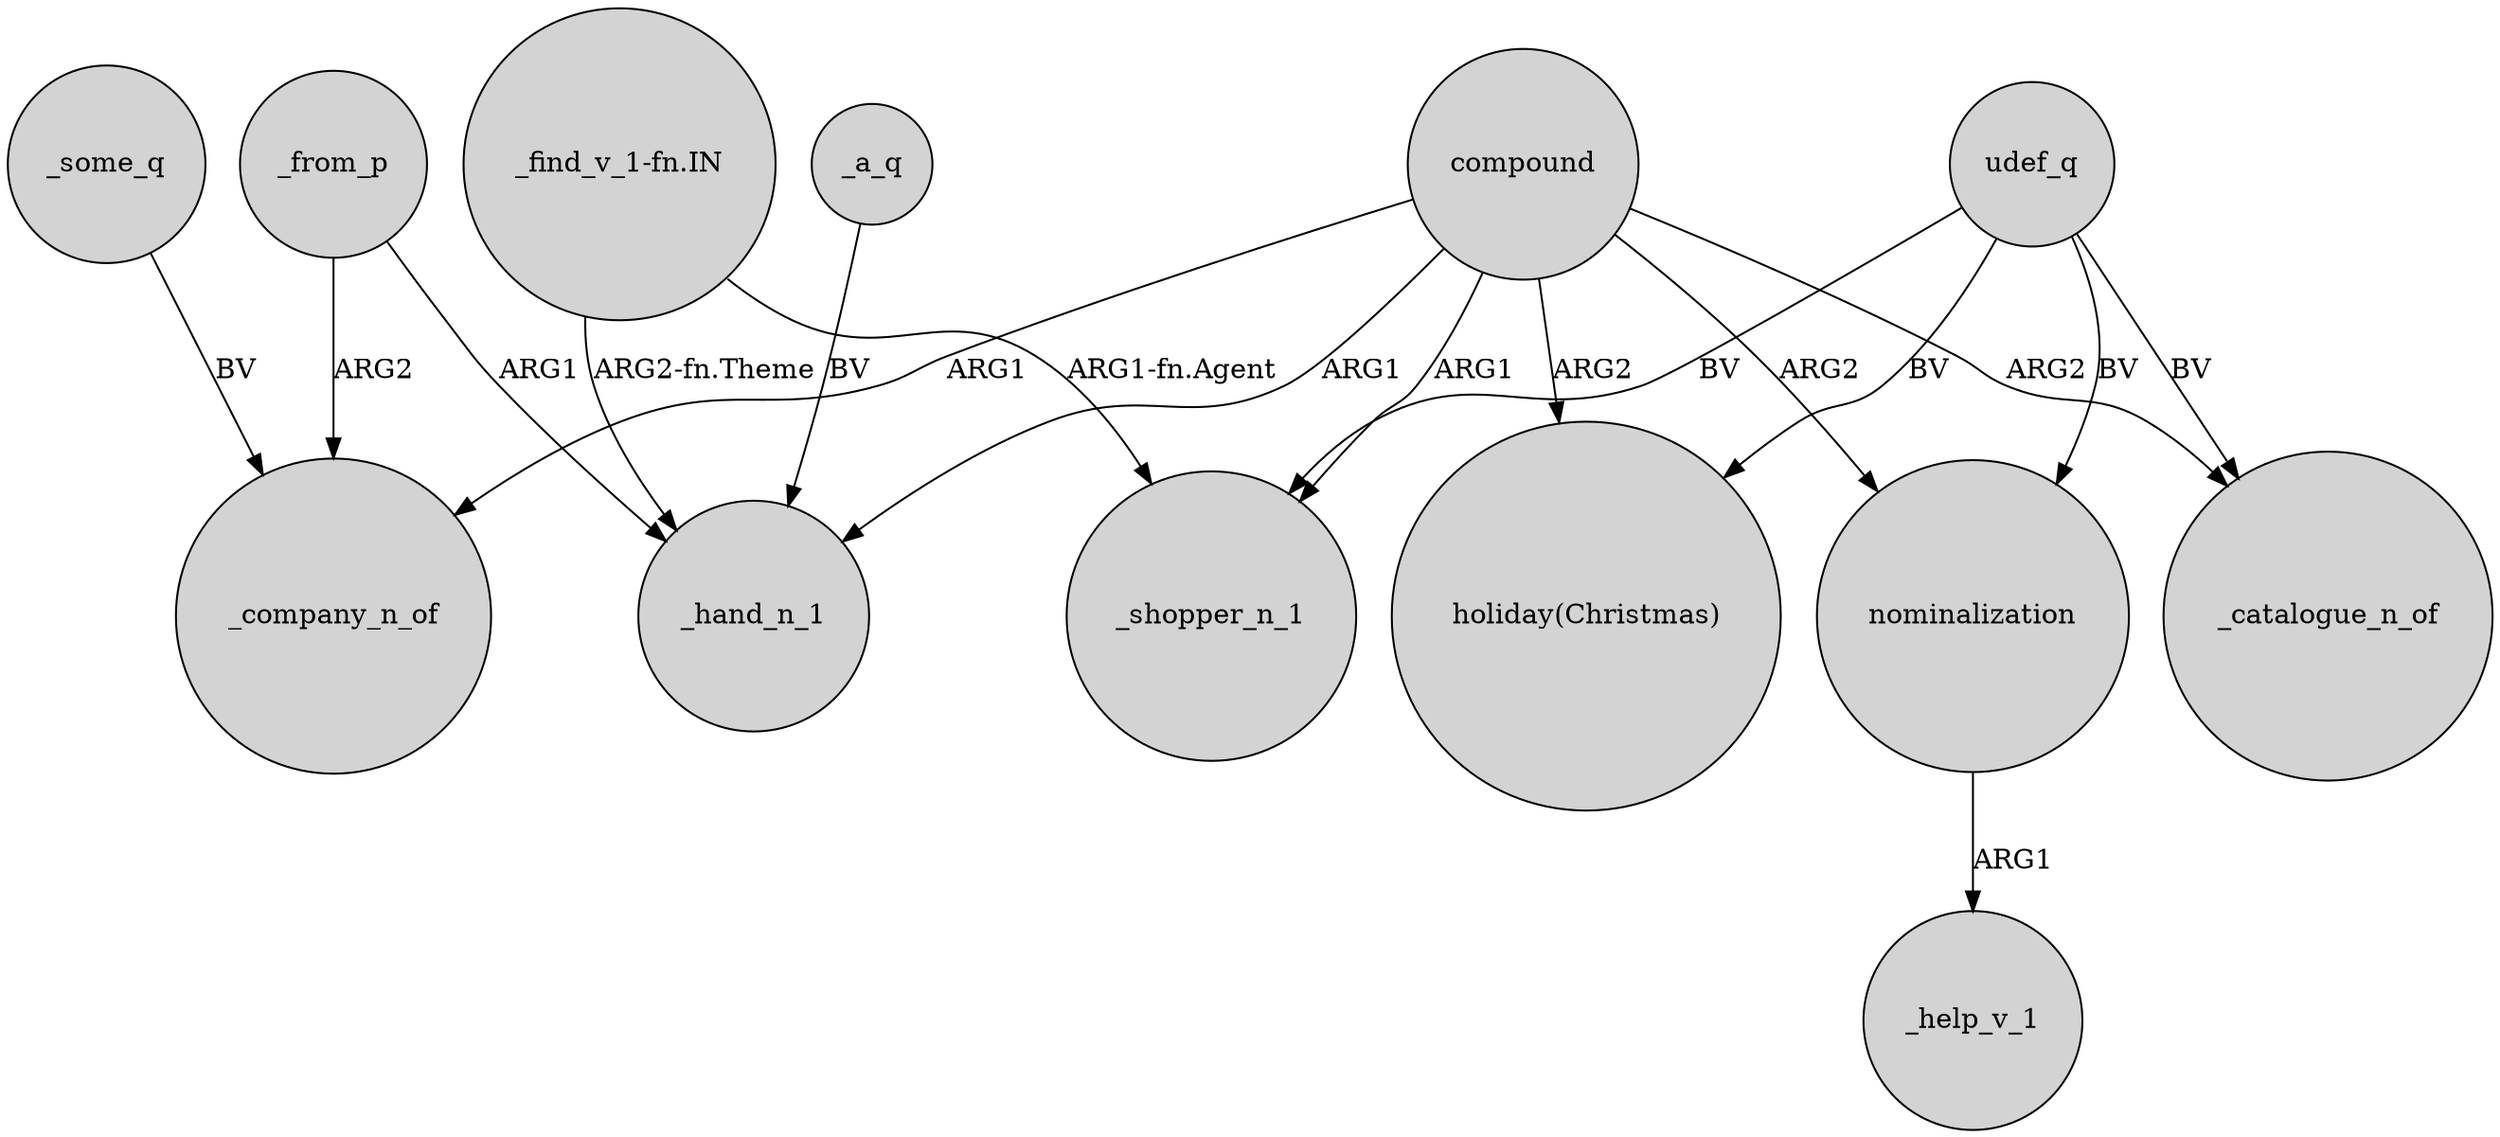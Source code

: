 digraph {
	node [shape=circle style=filled]
	compound -> _company_n_of [label=ARG1]
	_from_p -> _hand_n_1 [label=ARG1]
	compound -> "holiday(Christmas)" [label=ARG2]
	compound -> nominalization [label=ARG2]
	compound -> _catalogue_n_of [label=ARG2]
	compound -> _hand_n_1 [label=ARG1]
	_some_q -> _company_n_of [label=BV]
	"_find_v_1-fn.IN" -> _hand_n_1 [label="ARG2-fn.Theme"]
	_a_q -> _hand_n_1 [label=BV]
	udef_q -> _shopper_n_1 [label=BV]
	nominalization -> _help_v_1 [label=ARG1]
	udef_q -> _catalogue_n_of [label=BV]
	udef_q -> nominalization [label=BV]
	udef_q -> "holiday(Christmas)" [label=BV]
	compound -> _shopper_n_1 [label=ARG1]
	_from_p -> _company_n_of [label=ARG2]
	"_find_v_1-fn.IN" -> _shopper_n_1 [label="ARG1-fn.Agent"]
}
